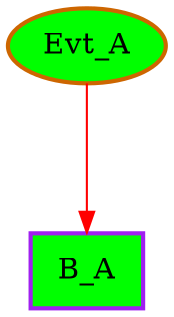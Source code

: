 digraph "pps-test0-0" {
name="pps-test0-0"
graph [rankdir=TB nodesep=0.6 mindist=1.0 ranksep=1.0 overlap=false]
node [style=filled fillcolor=white color=black]
subgraph subgraph0 {
  node [cpu=0 pattern=A]
  Evt_A [type=tmsg patentry=1 toffs=0 fid=1 gid=5 evtno="0xfff" sid=2 bpid=8 par="0x123" patentry=1 shape=oval fillcolor=green penwidth=2 color=darkorange3]
  B_A [type=block patexit=1 tperiod=10000000 qlo=1 patexit=1 shape=rectangle fillcolor=green penwidth=2 color=purple]
  Evt_A -> B_A [type=defdst color=red]
}
}
